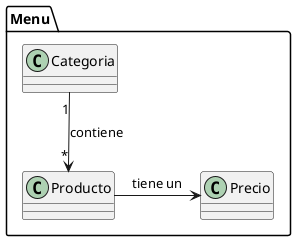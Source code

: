 @startuml
package Menu{
class Categoria
class Producto
class Precio
}

Categoria "1" --> "*" Producto : contiene
Producto -> Precio : tiene un
@enduml